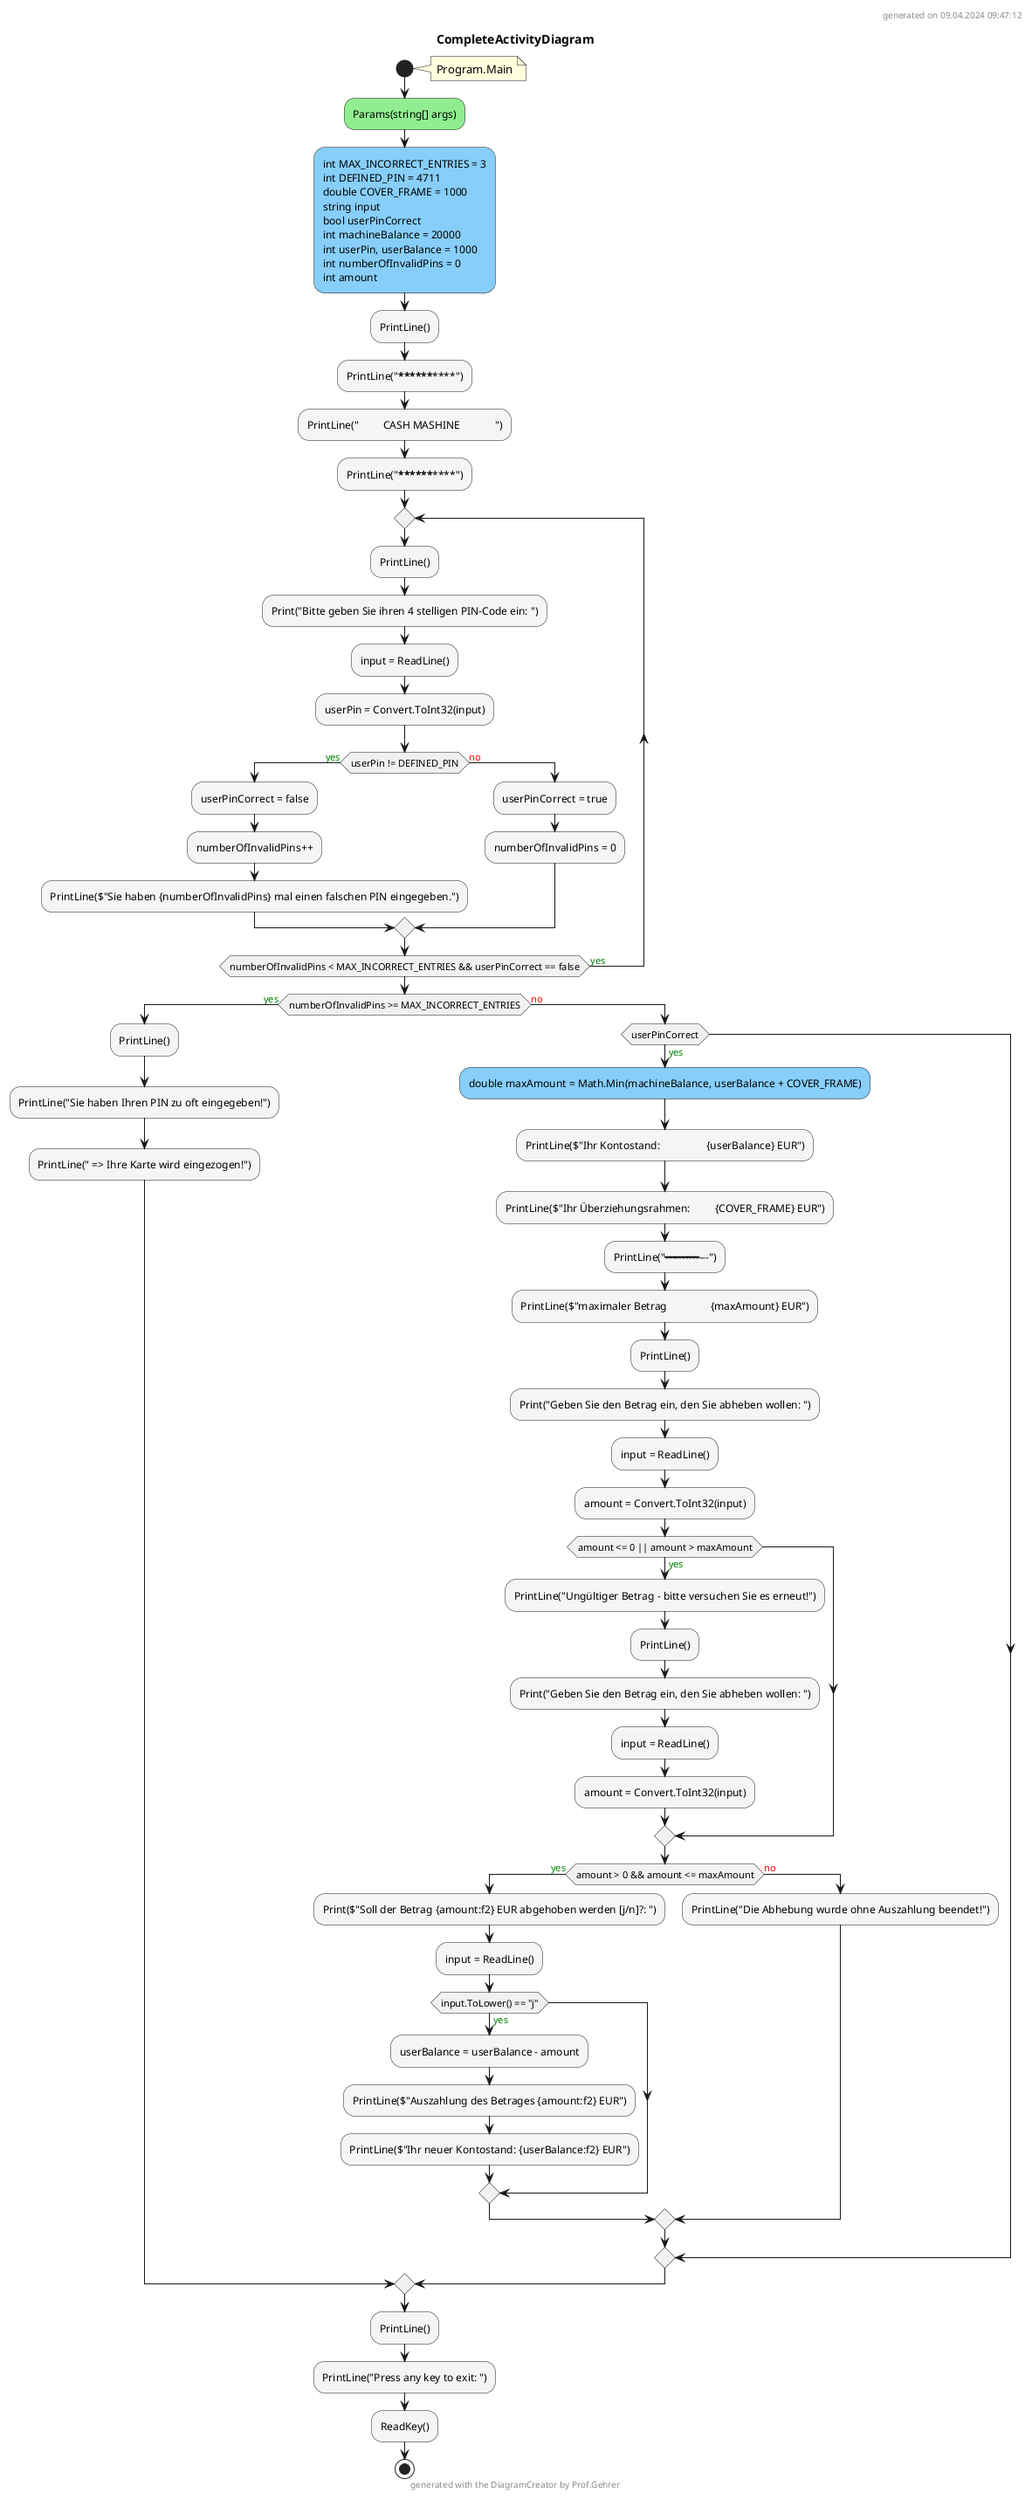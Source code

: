 @startuml CompleteActivityDiagram
header
generated on 09.04.2024 09:47:12
end header
title CompleteActivityDiagram
start
note right:  Program.Main
#LightGreen:Params(string[] args);
#LightSkyBlue:int MAX_INCORRECT_ENTRIES = 3\nint DEFINED_PIN = 4711\ndouble COVER_FRAME = 1000\nstring input\nbool userPinCorrect\nint machineBalance = 20000\nint userPin, userBalance = 1000\nint numberOfInvalidPins = 0\nint amount;
#WhiteSmoke:PrintLine();
#WhiteSmoke:PrintLine("**********************************");
#WhiteSmoke:PrintLine("         CASH MASHINE             ");
#WhiteSmoke:PrintLine("**********************************");
repeat
        #WhiteSmoke:PrintLine();
        #WhiteSmoke:Print("Bitte geben Sie ihren 4 stelligen PIN-Code ein: ");
        #WhiteSmoke:input = ReadLine();
        #WhiteSmoke:userPin = Convert.ToInt32(input);
        if (userPin != DEFINED_PIN) then (<color:green>yes)
                #WhiteSmoke:userPinCorrect = false;
                #WhiteSmoke:numberOfInvalidPins++;
                #WhiteSmoke:PrintLine($"Sie haben {numberOfInvalidPins} mal einen falschen PIN eingegeben.");
            else (<color:red>no)
                    #WhiteSmoke:userPinCorrect = true;
                    #WhiteSmoke:numberOfInvalidPins = 0;
        endif
repeat while (numberOfInvalidPins < MAX_INCORRECT_ENTRIES && userPinCorrect == false) is (<color:green>yes)
if (numberOfInvalidPins >= MAX_INCORRECT_ENTRIES) then (<color:green>yes)
        #WhiteSmoke:PrintLine();
        #WhiteSmoke:PrintLine("Sie haben Ihren PIN zu oft eingegeben!");
        #WhiteSmoke:PrintLine(" => Ihre Karte wird eingezogen!");
    else (<color:red>no)
        if (userPinCorrect) then (<color:green>yes)
                #LightSkyBlue:double maxAmount = Math.Min(machineBalance, userBalance + COVER_FRAME);
                #WhiteSmoke:PrintLine($"Ihr Kontostand:                 {userBalance} EUR");
                #WhiteSmoke:PrintLine($"Ihr Überziehungsrahmen:         {COVER_FRAME} EUR");
                #WhiteSmoke:PrintLine("-----------------------------------------------------");
                #WhiteSmoke:PrintLine($"maximaler Betrag                {maxAmount} EUR");
                #WhiteSmoke:PrintLine();
                #WhiteSmoke:Print("Geben Sie den Betrag ein, den Sie abheben wollen: ");
                #WhiteSmoke:input = ReadLine();
                #WhiteSmoke:amount = Convert.ToInt32(input);
                if (amount <= 0 || amount > maxAmount) then (<color:green>yes)
                        #WhiteSmoke:PrintLine("Ungültiger Betrag - bitte versuchen Sie es erneut!");
                        #WhiteSmoke:PrintLine();
                        #WhiteSmoke:Print("Geben Sie den Betrag ein, den Sie abheben wollen: ");
                        #WhiteSmoke:input = ReadLine();
                        #WhiteSmoke:amount = Convert.ToInt32(input);
                endif
                if (amount > 0 && amount <= maxAmount) then (<color:green>yes)
                        #WhiteSmoke:Print($"Soll der Betrag {amount:f2} EUR abgehoben werden [j/n]?: ");
                        #WhiteSmoke:input = ReadLine();
                        if (input.ToLower() == "j") then (<color:green>yes)
                                #WhiteSmoke:userBalance = userBalance - amount;
                                #WhiteSmoke:PrintLine($"Auszahlung des Betrages {amount:f2} EUR");
                                #WhiteSmoke:PrintLine($"Ihr neuer Kontostand: {userBalance:f2} EUR");
                        endif
                    else (<color:red>no)
                            #WhiteSmoke:PrintLine("Die Abhebung wurde ohne Auszahlung beendet!");
                endif
        endif
endif
#WhiteSmoke:PrintLine();
#WhiteSmoke:PrintLine("Press any key to exit: ");
#WhiteSmoke:ReadKey();
stop
footer
generated with the DiagramCreator by Prof.Gehrer
end footer
@enduml
